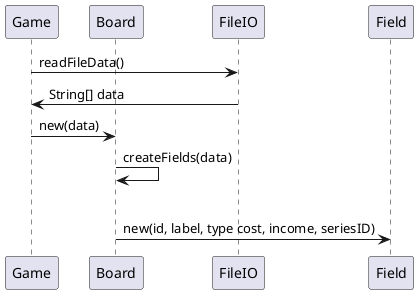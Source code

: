 @startuml
'https://plantuml.com/sequence-diagram

'autonumber
participant Game as game
participant Board   as board
participant FileIO as io
participant Field as field


game -> io : readFileData()
io -> game : String[] data
game -> board : new(data)
board -> board: createFields(data)
    loop 40
board -> field: new(id, label, type cost, income, seriesID)

@enduml